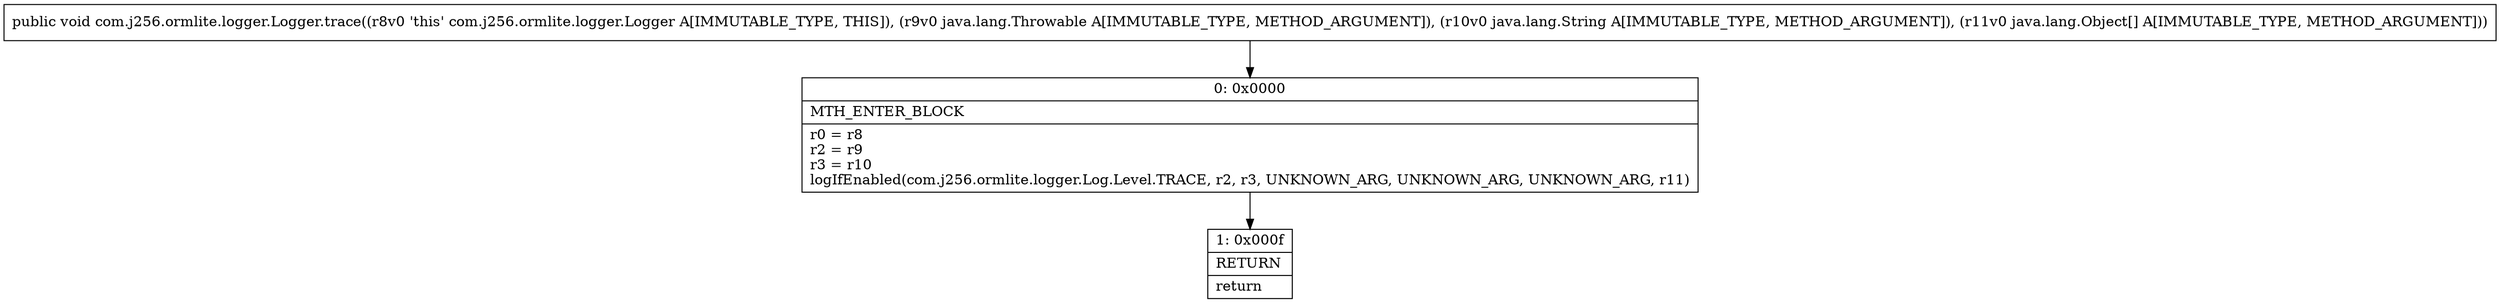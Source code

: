 digraph "CFG forcom.j256.ormlite.logger.Logger.trace(Ljava\/lang\/Throwable;Ljava\/lang\/String;[Ljava\/lang\/Object;)V" {
Node_0 [shape=record,label="{0\:\ 0x0000|MTH_ENTER_BLOCK\l|r0 = r8\lr2 = r9\lr3 = r10\llogIfEnabled(com.j256.ormlite.logger.Log.Level.TRACE, r2, r3, UNKNOWN_ARG, UNKNOWN_ARG, UNKNOWN_ARG, r11)\l}"];
Node_1 [shape=record,label="{1\:\ 0x000f|RETURN\l|return\l}"];
MethodNode[shape=record,label="{public void com.j256.ormlite.logger.Logger.trace((r8v0 'this' com.j256.ormlite.logger.Logger A[IMMUTABLE_TYPE, THIS]), (r9v0 java.lang.Throwable A[IMMUTABLE_TYPE, METHOD_ARGUMENT]), (r10v0 java.lang.String A[IMMUTABLE_TYPE, METHOD_ARGUMENT]), (r11v0 java.lang.Object[] A[IMMUTABLE_TYPE, METHOD_ARGUMENT])) }"];
MethodNode -> Node_0;
Node_0 -> Node_1;
}

